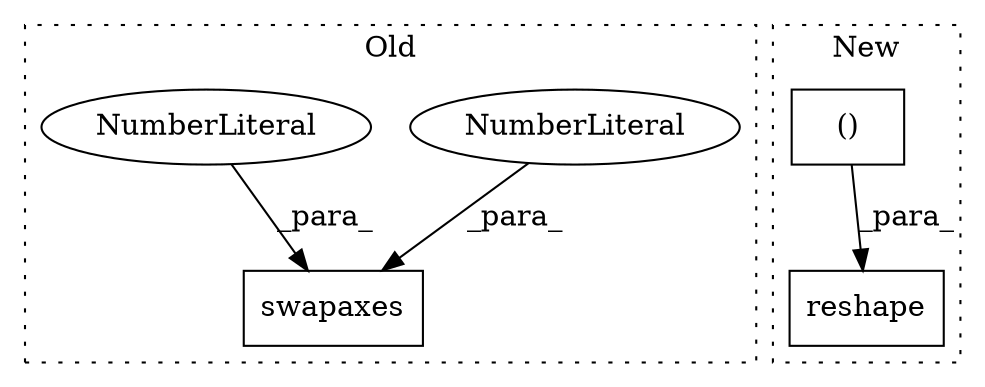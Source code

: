 digraph G {
subgraph cluster0 {
1 [label="swapaxes" a="32" s="4405,4430" l="9,1" shape="box"];
3 [label="NumberLiteral" a="34" s="4427" l="1" shape="ellipse"];
4 [label="NumberLiteral" a="34" s="4429" l="1" shape="ellipse"];
label = "Old";
style="dotted";
}
subgraph cluster1 {
2 [label="reshape" a="32" s="4843,4946" l="8,2" shape="box"];
5 [label="()" a="106" s="4875" l="71" shape="box"];
label = "New";
style="dotted";
}
3 -> 1 [label="_para_"];
4 -> 1 [label="_para_"];
5 -> 2 [label="_para_"];
}